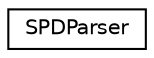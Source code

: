 digraph "Graphical Class Hierarchy"
{
 // INTERACTIVE_SVG=YES
  edge [fontname="Helvetica",fontsize="10",labelfontname="Helvetica",labelfontsize="10"];
  node [fontname="Helvetica",fontsize="10",shape=record];
  rankdir="LR";
  Node1 [label="SPDParser",height=0.2,width=0.4,color="black", fillcolor="white", style="filled",URL="$class_s_p_d_parser.html",tooltip="This class is designed to parse all elements of SPD.xml. "];
}
